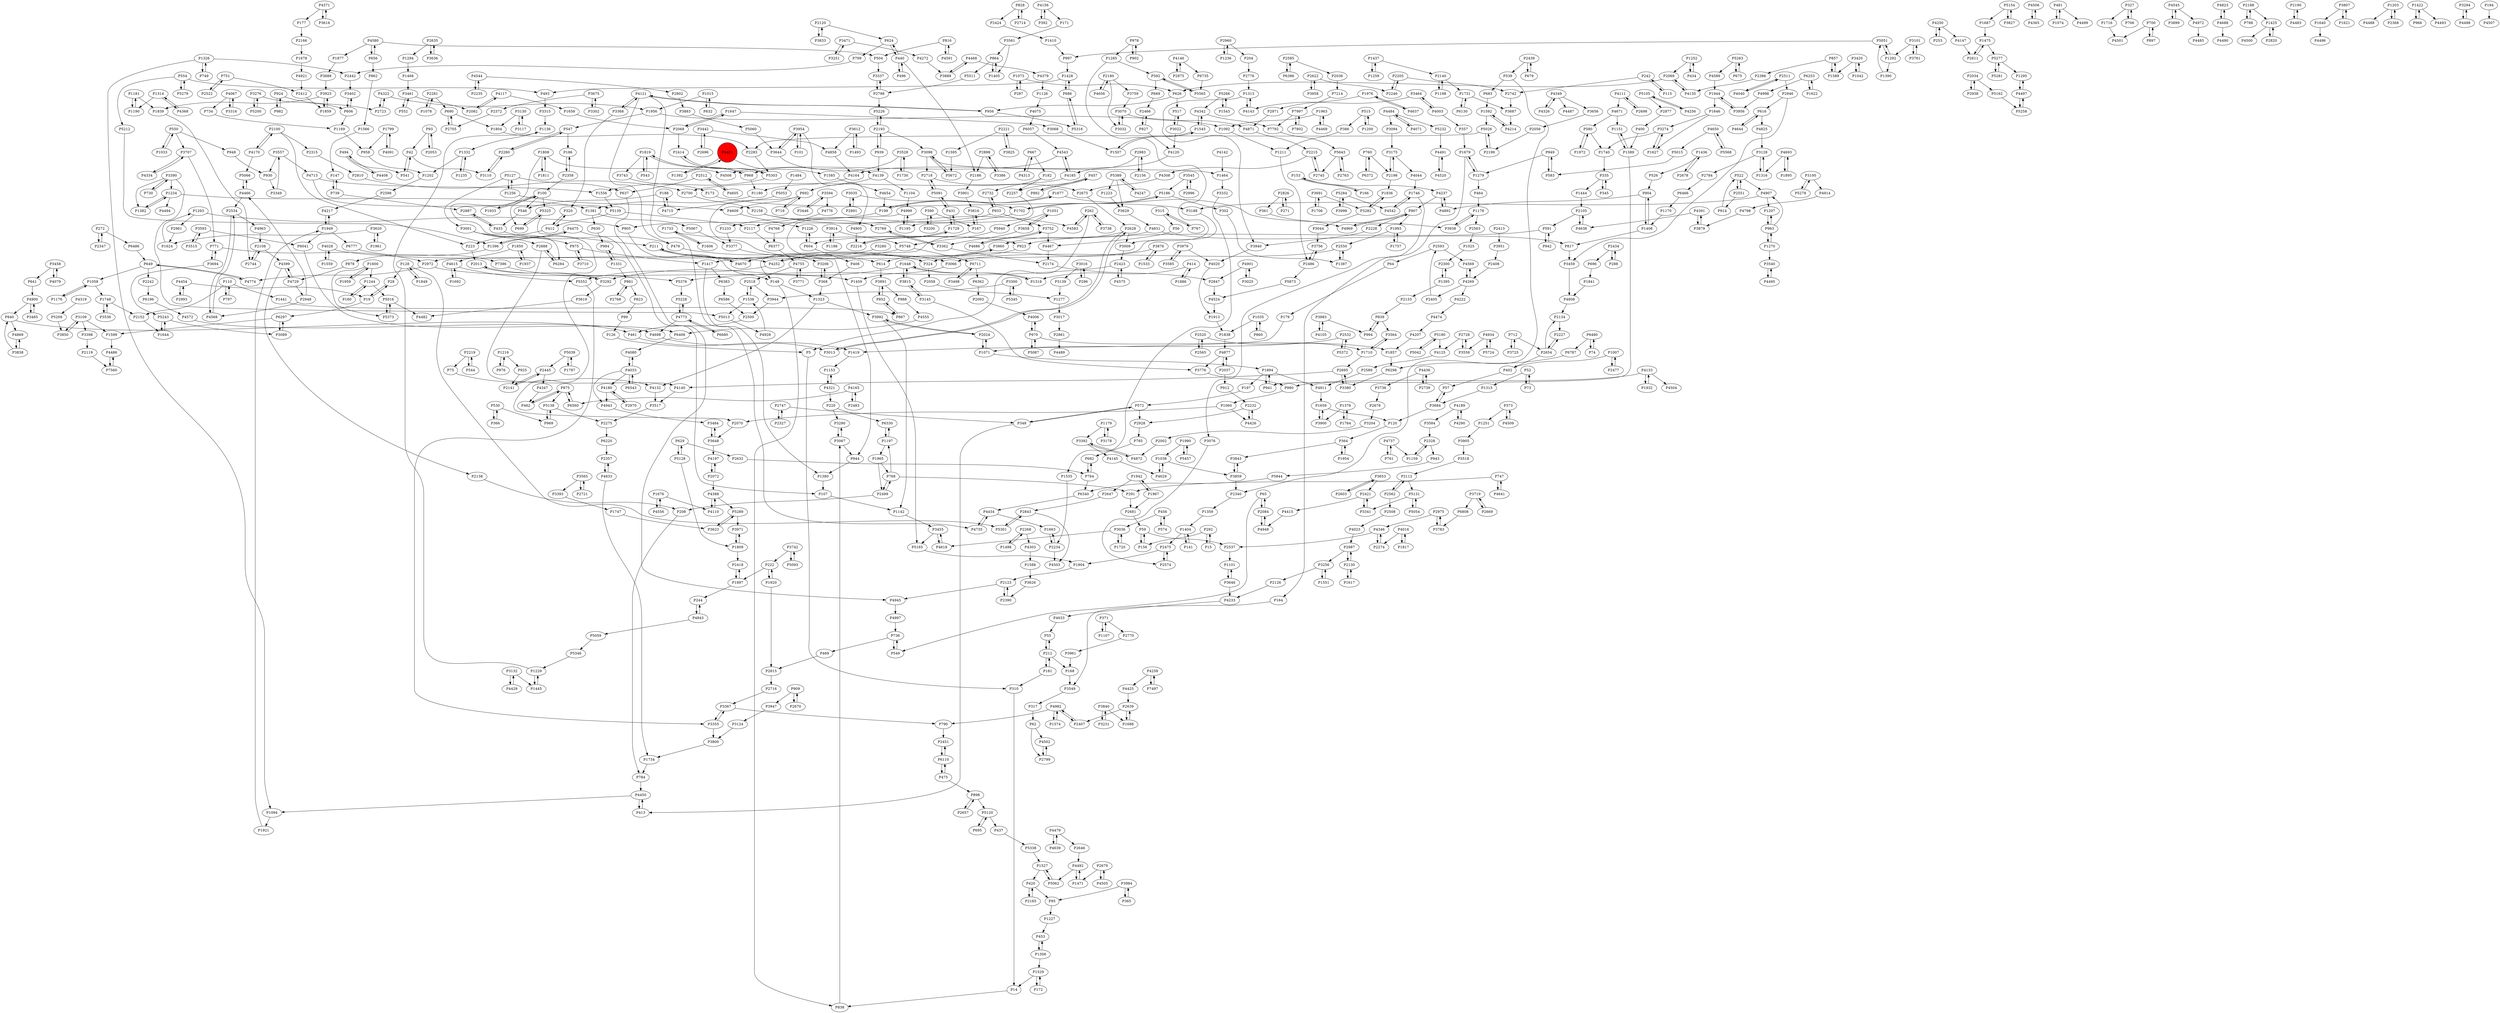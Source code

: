 digraph {
	P1428 -> P493
	P19 -> P6297
	P2442 -> P3402
	P968 -> P1180
	P4877 -> P2037
	P2072 -> P4197
	P3017 -> P2861
	P1687 -> P1475
	P3761 -> P3101
	P1007 -> P2477
	P4133 -> P1932
	P4143 -> P1313
	P3850 -> P3109
	P3992 -> P2024
	P2961 -> P1624
	P1559 -> P4028
	P504 -> P3337
	P89 -> P126
	P4466 -> P5066
	P5568 -> P4650
	P1223 -> P3629
	P1007 -> P402
	P839 -> P994
	P1376 -> P1764
	P4033 -> P4180
	P4197 -> P2072
	P2002 -> P4872
	P1252 -> P434
	P14 -> P838
	P768 -> P1197
	P4020 -> P1913
	P1436 -> P526
	P6297 -> P1599
	P2728 -> P4125
	P3648 -> P4197
	P4506 -> P4365
	P4140 -> P3517
	P4871 -> P2215
	P5062 -> P1527
	P4544 -> P2802
	P4222 -> P4474
	P2058 -> P1277
	P481 -> P1074
	P3302 -> P3675
	P2358 -> P100
	P1894 -> P197
	P335 -> P1444
	P2232 -> P2928
	P1993 -> P1757
	P3464 -> P4003
	P1731 -> P6130
	P1809 -> P2418
	P420 -> P2165
	P2993 -> P4454
	P5087 -> P970
	P1404 -> P141
	P4715 -> P188
	P4117 -> P1658
	P1897 -> P2418
	P898 -> P2657
	P6298 -> P3380
	P1877 -> P3688
	P827 -> P2466
	P2551 -> P914
	P2423 -> P5376
	P2888 -> P6284
	P4755 -> P3771
	P3594 -> P3446
	P1841 -> P4808
	P3274 -> P1627
	P4349 -> P4326
	P2744 -> P2108
	P686 -> P5316
	P1710 -> P2695
	P327 -> P1716
	P5131 -> P5054
	P4650 -> P5568
	P912 -> P2232
	P4997 -> P736
	P4637 -> P1976
	P4237 -> P907
	P4347 -> P462
	P4575 -> P2423
	P1622 -> P6253
	P1734 -> P784
	P1256 -> P4609
	P220 -> P3290
	P4798 -> P3879
	P390 -> P167
	P857 -> P2386
	P994 -> P839
	P592 -> P669
	P4735 -> P4434
	P100 -> P1933
	P626 -> P956
	P2565 -> P2520
	P2946 -> P3459
	P2268 -> P1498
	P2340 -> P1359
	P2280 -> P547
	P2598 -> P4217
	P3442 -> P4858
	P4474 -> P4207
	P1259 -> P1437
	P4943 -> P3484
	P272 -> P6486
	P4524 -> P1913
	P3742 -> P5093
	P949 -> P583
	P4147 -> P2611
	P949 -> P1279
	P2739 -> P4436
	P1648 -> P3292
	P2445 -> P2141
	P1316 -> P3128
	P630 -> P984
	P3455 -> P5165
	P1857 -> P6298
	P904 -> P1408
	P3688 -> P3923
	P4492 -> P1471
	P3390 -> P5013
	P3251 -> P3471
	P574 -> P456
	P3101 -> P3761
	P1659 -> P3900
	P1748 -> P2152
	P3938 -> P1178
	P4773 -> P5228
	P541 -> P42
	P1959 -> P1600
	P2551 -> P522
	P4170 -> P2100
	P1234 -> P1382
	P4545 -> P3899
	P302 -> P1387
	P930 -> P3349
	P15 -> P292
	P1475 -> P2611
	P3984 -> P365
	P3124 -> P3800
	P371 -> P2770
	P2123 -> P2390
	P469 -> P2815
	P1417 -> P1380
	P5066 -> P4466
	P3393 -> P1747
	P3593 -> P3515
	P1382 -> P1234
	P6220 -> P2357
	P5059 -> P5346
	P4475 -> P107
	P5552 -> P3355
	P768 -> P291
	P1405 -> P864
	P522 -> P4907
	P771 -> P2972
	P1292 -> P1390
	P580 -> P1972
	P2424 -> P1410
	P288 -> P2434
	P712 -> P3725
	P390 -> P3200
	P7214 -> P7997
	P1107 -> P371
	P291 -> P2681
	P4388 -> P4110
	P3001 -> P6284
	P1617 -> P2130
	P4755 -> P2518
	P2174 -> P2847
	P1094 -> P1921
	P1390 -> P5051
	P3044 -> P3756
	P5105 -> P4256
	P3001 -> P2888
	P5015 -> P583
	P2611 -> P1475
	P1178 -> P2563
	P4185 -> P2700
	P624 -> P440
	P924 -> P2723
	P2747 -> P348
	P958 -> P1202
	P4572 -> P4698
	P5154 -> P3827
	P2105 -> P591
	P2888 -> P4140
	P366 -> P530
	P2875 -> P4146
	P153 -> P166
	P4436 -> P2739
	P4346 -> P2537
	P3710 -> P975
	P4945 -> P4997
	P1895 -> P4693
	P909 -> P2670
	P2654 -> P2227
	P3035 -> P2891
	P1464 -> P3332
	P3098 -> P2718
	P695 -> P5120
	P4892 -> P4237
	P335 -> P345
	P7997 -> P7792
	P1073 -> P287
	P3833 -> P2120
	P3594 -> P4776
	P3471 -> P4272
	P616 -> P4825
	P2215 -> P4308
	P5 -> P310
	P840 -> P4869
	P4774 -> P649
	P3771 -> P4755
	P3840 -> P3231
	P2034 -> P2938
	P2718 -> P2675
	P2130 -> P2987
	P2216 -> P1729
	P197 -> P572
	P1990 -> P1038
	P3256 -> P1551
	P4491 -> P4520
	P414 -> P1886
	P2972 -> P1459
	P1015 -> P1956
	P1748 -> P3536
	P1949 -> P6041
	P7997 -> P7802
	P95 -> P1227
	P690 -> P1804
	P3859 -> P2340
	P6383 -> P6586
	P4580 -> P1877
	P4391 -> P3879
	P1015 -> P632
	P1949 -> P6777
	P2439 -> P679
	P1170 -> P1408
	P1035 -> P860
	P3653 -> P2421
	P2522 -> P751
	P4877 -> P3776
	P3725 -> P712
	P1244 -> P160
	P1808 -> P4508
	P1595 -> P5672
	P2108 -> P4399
	P1677 -> P199
	P3752 -> P4467
	P6330 -> P1197
	P1176 -> P1058
	P28 -> P19
	P402 -> P57
	P3420 -> P1589
	P1545 -> P4342
	P1226 -> P604
	P4321 -> P220
	P683 -> P1592
	P1408 -> P904
	P4091 -> P1799
	P6480 -> P74
	P790 -> P2451
	P2234 -> P1663
	P1313 -> P4143
	P3485 -> P4900
	P768 -> P2499
	P2698 -> P4111
	P526 -> P904
	P494 -> P4408
	P7396 -> P5376
	P4823 -> P4688
	P3743 -> P173
	P2205 -> P2742
	P5289 -> P3971
	P3838 -> P4869
	P4326 -> P4349
	P5200 -> P3276
	P970 -> P4006
	P546 -> P433
	P864 -> P5511
	P878 -> P4729
	P4170 -> P5066
	P692 -> P719
	P686 -> P1428
	P3899 -> P4545
	P1624 -> P1293
	P948 -> P930
	P591 -> P942
	P4003 -> P357
	P6711 -> P3498
	P167 -> P3816
	P1313 -> P3940
	P3827 -> P5154
	P1538 -> P5013
	P1169 -> P958
	P4322 -> P1956
	P220 -> P6330
	P5565 -> P592
	P57 -> P3684
	P1408 -> P817
	P5165 -> P1904
	P2593 -> P4569
	P1285 -> P3009
	P4468 -> P3889
	P2550 -> P3066
	P2716 -> P3367
	P1592 -> P5026
	P110 -> P797
	P2188 -> P788
	P1799 -> P4091
	P5093 -> P3742
	P3561 -> P864
	P2414 -> P5303
	P5016 -> P4482
	P4023 -> P2987
	P5180 -> P4125
	P2100 -> P223
	P3368 -> P4121
	P1976 -> P4637
	P1648 -> P3815
	P2585 -> P6386
	P2190 -> P4483
	P2520 -> P1710
	P3807 -> P1640
	P4121 -> P3368
	P4121 -> P956
	P1954 -> P364
	P6480 -> P6787
	P440 -> P2186
	P547 -> P186
	P1331 -> P984
	P73 -> P52
	P5091 -> P431
	P3392 -> P4145
	P3128 -> P2784
	P2234 -> P4503
	P4006 -> P970
	P2407 -> P4982
	P272 -> P2347
	P3623 -> P5289
	P852 -> P867
	P3280 -> P1417
	P1179 -> P3178
	P1606 -> P1733
	P4075 -> P6057
	P4189 -> P3584
	P4639 -> P4479
	P182 -> P2732
	P2180 -> P3759
	P3446 -> P3594
	P1417 -> P6383
	P1035 -> P1838
	P4901 -> P3025
	P42 -> P541
	P6377 -> P4755
	P1600 -> P1244
	P4346 -> P2274
	P1306 -> P453
	P2126 -> P4233
	P4497 -> P5258
	P3565 -> P3393
	P2140 -> P1731
	P624 -> P799
	P3646 -> P1101
	P1507 -> P1545
	P6560 -> P875
	P4670 -> P211
	P2675 -> P2628
	P3859 -> P3843
	P2165 -> P420
	P2315 -> P2810
	P262 -> P3738
	P1730 -> P3528
	P4469 -> P1963
	P1396 -> P878
	P2562 -> P2508
	P6057 -> P4543
	P2357 -> P4833
	P861 -> P823
	P4969 -> P907
	P4467 -> P2174
	P530 -> P969
	P433 -> P479
	P2971 -> P4871
	P2728 -> P3558
	P1256 -> P5127
	P3905 -> P3518
	P2328 -> P1159
	P816 -> P4591
	P368 -> P1323
	P5303 -> P1556
	P2802 -> P3883
	P2696 -> P3442
	P6253 -> P1622
	P6680 -> P4773
	P2300 -> P1395
	P1702 -> P5186
	P1731 -> P3687
	P3130 -> P1804
	P4484 -> P5232
	P3282 -> P3044
	P2327 -> P2747
	P939 -> P2193
	P242 -> P2742
	P3341 -> P2421
	P3117 -> P3130
	P5042 -> P5180
	P4776 -> P4768
	P1747 -> P3623
	P616 -> P4644
	P2843 -> P4503
	P3067 -> P944
	P3282 -> P1836
	P2603 -> P3653
	P4105 -> P3983
	P2654 -> P2134
	P2718 -> P5091
	P3954 -> P101
	P5284 -> P4542
	P6372 -> P760
	P4825 -> P3128
	P4391 -> P4638
	P4999 -> P1195
	P4313 -> P667
	P3658 -> P3362
	P3900 -> P1659
	P2134 -> P2227
	P3719 -> P6808
	P2676 -> P3204
	P530 -> P366
	P2512 -> P4605
	P700 -> P897
	P4481 -> P1392
	P292 -> P15
	P988 -> P4555
	P3461 -> P552
	P1092 -> P1211
	P6777 -> P7396
	P1746 -> P4542
	P3646 -> P4233
	P799 -> P2442
	P1179 -> P3392
	P1216 -> P976
	P128 -> P28
	P656 -> P862
	P3036 -> P1720
	P1389 -> P1151
	P5016 -> P5373
	P3616 -> P4371
	P4843 -> P5059
	P1692 -> P4615
	P1678 -> P4921
	P626 -> P517
	P2705 -> P690
	P1894 -> P941
	P4833 -> P1734
	P1961 -> P3620
	P739 -> P147
	P42 -> P3110
	P1235 -> P1332
	P4583 -> P262
	P3016 -> P3139
	P440 -> P496
	P4125 -> P2589
	P5844 -> P6340
	P554 -> P493
	P2423 -> P4575
	P3951 -> P2408
	P4556 -> P1676
	P4120 -> P4164
	P5258 -> P4497
	P3545 -> P2996
	P1658 -> P2068
	P1295 -> P4497
	P65 -> P549
	P3691 -> P1706
	P412 -> P223
	P4773 -> P6680
	P4033 -> P4943
	P1956 -> P1092
	P862 -> P1566
	P461 -> P3013
	P4256 -> P5105
	P3992 -> P1142
	P5748 -> P6711
	P861 -> P2768
	P5243 -> P1644
	P3094 -> P3175
	P208 -> P784
	P2563 -> P1025
	P1956 -> P547
	P4633 -> P55
	P914 -> P522
	P4484 -> P4071
	P2628 -> P3860
	P4693 -> P1316
	P2635 -> P3636
	P4544 -> P2235
	P5209 -> P3850
	P5051 -> P997
	P52 -> P73
	P3110 -> P2280
	P3684 -> P120
	P2798 -> P3337
	P629 -> P2632
	P3540 -> P4495
	P3961 -> P168
	P1468 -> P3461
	P1203 -> P4488
	P413 -> P4450
	P2975 -> P3783
	P365 -> P3984
	P5511 -> P2798
	P3292 -> P2013
	P2180 -> P4656
	P4342 -> P7792
	P327 -> P706
	P3979 -> P3585
	P736 -> P549
	P3175 -> P4044
	P2486 -> P5873
	P734 -> P1169
	P4713 -> P1556
	P1498 -> P2268
	P4568 -> P2534
	P244 -> P4843
	P4319 -> P5209
	P2158 -> P4583
	P2593 -> P64
	P4934 -> P3558
	P583 -> P949
	P3891 -> P988
	P1422 -> P966
	P2776 -> P1313
	P1060 -> P4426
	P2574 -> P2475
	P4269 -> P4222
	P2037 -> P4877
	P5091 -> P2718
	P515 -> P1200
	P5228 -> P4773
	P907 -> P4969
	P904 -> P4892
	P2898 -> P3386
	P2140 -> P1198
	P2622 -> P3958
	P1227 -> P453
	P4591 -> P816
	P3274 -> P1740
	P5281 -> P5277
	P2647 -> P2843
	P4033 -> P4080
	P2193 -> P3098
	P315 -> P56
	P5105 -> P2877
	P171 -> P3561
	P3983 -> P994
	P4858 -> P4164
	P186 -> P2358
	P3707 -> P4334
	P1285 -> P592
	P3139 -> P1277
	P4132 -> P3517
	P5277 -> P5281
	P1640 -> P4496
	P2072 -> P4388
	P550 -> P948
	P5724 -> P4934
	P4609 -> P1226
	P2483 -> P4165
	P4495 -> P3540
	P1445 -> P1229
	P3109 -> P3850
	P2635 -> P1294
	P2589 -> P4911
	P1197 -> P1965
	P2632 -> P764
	P3940 -> P4020
	P1236 -> P2960
	P4067 -> P3316
	P942 -> P591
	P4688 -> P4490
	P4258 -> P4425
	P550 -> P1033
	P761 -> P4737
	P147 -> P739
	P1202 -> P2598
	P1679 -> P1279
	P3752 -> P4686
	P4040 -> P2511
	P3032 -> P3070
	P4688 -> P4823
	P3367 -> P3355
	P543 -> P1819
	P1920 -> P2815
	P2714 -> P828
	P164 -> P3549
	P1729 -> P431
	P2654 -> P402
	P4165 -> P6560
	P1180 -> P1381
	P3694 -> P5243
	P4972 -> P4485
	P2421 -> P3341
	P93 -> P42
	P1894 -> P4911
	P400 -> P1389
	P1294 -> P1468
	P1437 -> P1259
	P3984 -> P95
	P2987 -> P2130
	P3368 -> P320
	P3914 -> P5748
	P3815 -> P1648
	P2268 -> P4303
	P1292 -> P5051
	P2386 -> P4135
	P860 -> P1035
	P943 -> P5844
	P2500 -> P461
	P7560 -> P4486
	P1058 -> P1748
	P817 -> P3459
	P3653 -> P2603
	P100 -> P5325
	P2372 -> P2705
	P1326 -> P749
	P3089 -> P6297
	P4247 -> P5389
	P2105 -> P4638
	P4928 -> P1538
	P3584 -> P2328
	P2024 -> P3992
	P6253 -> P4998
	P3195 -> P4914
	P3066 -> P1459
	P2193 -> P939
	P1543 -> P5266
	P1648 -> P1318
	P3128 -> P1316
	P522 -> P2551
	P3067 -> P3290
	P6466 -> P1170
	P1126 -> P4075
	P320 -> P412
	P4111 -> P2698
	P4142 -> P1464
	P2562 -> P2112
	P5026 -> P2283
	P2328 -> P943
	P434 -> P1252
	P2960 -> P1236
	P1293 -> P905
	P2198 -> P3175
	P5301 -> P2843
	P4545 -> P4972
	P1441 -> P867
	P315 -> P767
	P153 -> P4237
	P1038 -> P3859
	P978 -> P902
	P1181 -> P1190
	P682 -> P764
	P3377 -> P3206
	P2405 -> P2593
	P3558 -> P2728
	P2024 -> P1071
	P1033 -> P550
	P2228 -> P3940
	P3956 -> P1944
	P456 -> P574
	P3025 -> P4901
	P2082 -> P4117
	P3687 -> P4214
	P2970 -> P4180
	P3332 -> P1535
	P5051 -> P1292
	P4028 -> P4252
	P110 -> P2152
	P939 -> P4139
	P760 -> P6372
	P1323 -> P4132
	P494 -> P541
	P1592 -> P4214
	P3825 -> P2221
	P5120 -> P695
	P6586 -> P2500
	P296 -> P3016
	P3098 -> P5672
	P287 -> P1073
	P2768 -> P861
	P3518 -> P2112
	P1585 -> P4654
	P222 -> P1897
	P3901 -> P3816
	P747 -> P291
	P1811 -> P1808
	P4907 -> P3188
	P3675 -> P2372
	P2100 -> P2315
	P2670 -> P909
	P2723 -> P4322
	P5389 -> P3629
	P2242 -> P6196
	P4434 -> P1663
	P4269 -> P2405
	P614 -> P3891
	P5139 -> P2117
	P3068 -> P1507
	P749 -> P1326
	P6130 -> P1731
	P2678 -> P1436
	P5243 -> P3089
	P592 -> P5565
	P970 -> P1857
	P3132 -> P1445
	P1151 -> P1389
	P262 -> P4583
	P3876 -> P324
	P1538 -> P2518
	P3009 -> P2423
	P699 -> P5325
	P2068 -> P1647
	P4569 -> P4269
	P222 -> P1920
	P1404 -> P2475
	P2368 -> P1203
	P4901 -> P2847
	P120 -> P364
	P3316 -> P4067
	P6711 -> P6362
	P4982 -> P790
	P4111 -> P4671
	P2695 -> P4140
	P606 -> P1169
	P2960 -> P204
	P2518 -> P3944
	P1944 -> P3956
	P4434 -> P4735
	P6041 -> P6406
	P212 -> P55
	P4479 -> P4639
	P4003 -> P3464
	P2520 -> P2565
	P115 -> P242
	P2518 -> P1538
	P56 -> P4467
	P3315 -> P1136
	P166 -> P153
	P1967 -> P2681
	P1181 -> P1839
	P1942 -> P2647
	P2639 -> P2407
	P606 -> P3402
	P4156 -> P171
	P679 -> P2439
	P3390 -> P1382
	P4729 -> P2948
	P4233 -> P4633
	P2550 -> P1387
	P550 -> P3707
	P1663 -> P2234
	P310 -> P14
	P747 -> P4641
	P204 -> P2776
	P2186 -> P3901
	P1972 -> P580
	P2188 -> P1425
	P4146 -> P6735
	P969 -> P5138
	P2508 -> P4023
	P852 -> P3891
	P211 -> P4670
	P5672 -> P3098
	P5940 -> P5748
	P4914 -> P4798
	P75 -> P4132
	P1190 -> P1181
	P5873 -> P4524
	P1211 -> P2486
	P4067 -> P734
	P1921 -> P1949
	P168 -> P3549
	P3188 -> P2972
	P1315 -> P3684
	P6196 -> P4572
	P2219 -> P544
	P667 -> P182
	P760 -> P2198
	P6110 -> P475
	P1234 -> P4494
	P897 -> P700
	P2108 -> P2744
	P1203 -> P2368
	P4044 -> P1746
	P172 -> P1529
	P554 -> P5279
	P3195 -> P5278
	P4481 -> P1585
	P4408 -> P494
	P1646 -> P3274
	P604 -> P1226
	P357 -> P1679
	P4502 -> P2799
	P3691 -> P3282
	P3620 -> P1624
	P3838 -> P840
	P840 -> P461
	P515 -> P386
	P3954 -> P4905
	P1574 -> P4982
	P324 -> P2058
	P2036 -> P7214
	P1804 -> P2283
	P1234 -> P1381
	P1746 -> P3076
	P2534 -> P4963
	P6110 -> P2451
	P2084 -> P65
	P5232 -> P4491
	P4729 -> P4399
	P52 -> P1315
	P5154 -> P1687
	P5289 -> P3623
	P2130 -> P1617
	P364 -> P1954
	P2763 -> P5643
	P2679 -> P4505
	P3362 -> P2769
	P253 -> P4250
	P3883 -> P5060
	P2056 -> P2199
	P2227 -> P2654
	P2439 -> P539
	P3891 -> P852
	P408 -> P368
	P3458 -> P4079
	P1937 -> P1850
	P199 -> P1677
	P1251 -> P3905
	P3564 -> P1710
	P875 -> P462
	P2221 -> P1595
	P4121 -> P479
	P1551 -> P3256
	P3022 -> P4120
	P1965 -> P768
	P1963 -> P4469
	P5060 -> P3644
	P414 -> P1318
	P1153 -> P4321
	P982 -> P924
	P4117 -> P2082
	P2123 -> P4945
	P126 -> P5
	P1716 -> P4501
	P2120 -> P624
	P364 -> P3843
	P2198 -> P1836
	P74 -> P6480
	P788 -> P2188
	P547 -> P2280
	P4436 -> P3736
	P179 -> P1419
	P984 -> P1331
	P1819 -> P3743
	P3707 -> P771
	P4214 -> P1592
	P3619 -> P4482
	P1071 -> P1894
	P1216 -> P925
	P4650 -> P5015
	P110 -> P1441
	P907 -> P1993
	P580 -> P1740
	P59 -> P2537
	P7497 -> P4258
	P4016 -> P2274
	P5026 -> P2199
	P784 -> P4450
	P1904 -> P2123
	P496 -> P440
	P1306 -> P1529
	P649 -> P2242
	P3923 -> P1839
	P975 -> P1417
	P909 -> P3947
	P816 -> P504
	P823 -> P89
	P3013 -> P2628
	P4644 -> P616
	P101 -> P3954
	P5278 -> P3195
	P453 -> P1306
	P1396 -> P4475
	P2274 -> P4346
	P2445 -> P4347
	P857 -> P1589
	P2975 -> P4346
	P2843 -> P5301
	P3889 -> P4468
	P4768 -> P6377
	P4139 -> P692
	P1527 -> P5062
	P4145 -> P4629
	P3109 -> P3398
	P4638 -> P2105
	P1419 -> P1153
	P1740 -> P335
	P2486 -> P3756
	P5372 -> P2532
	P4365 -> P4506
	P1849 -> P128
	P2408 -> P4269
	P4454 -> P2993
	P2861 -> P4489
	P3528 -> P1730
	P649 -> P1058
	P3515 -> P3593
	P924 -> P982
	P4831 -> P817
	P5316 -> P686
	P4693 -> P1895
	P1676 -> P4110
	P4963 -> P2108
	P3355 -> P3367
	P2466 -> P827
	P4371 -> P177
	P2639 -> P1688
	P1195 -> P4999
	P1527 -> P420
	P902 -> P978
	P2412 -> P1859
	P2156 -> P2983
	P1932 -> P4133
	P667 -> P4313
	P1025 -> P2300
	P3256 -> P2126
	P4080 -> P4033
	P6735 -> P5565
	P3719 -> P2669
	P1178 -> P3938
	P5186 -> P302
	P3200 -> P390
	P4399 -> P2138
	P2810 -> P2700
	P1886 -> P414
	P4905 -> P2216
	P3536 -> P1748
	P1566 -> P147
	P6386 -> P2585
	P440 -> P624
	P1293 -> P2961
	P730 -> P3390
	P1136 -> P1332
	P3658 -> P1051
	P177 -> P2166
	P3612 -> P1493
	P475 -> P898
	P692 -> P4609
	P5389 -> P1223
	P956 -> P5316
	P4133 -> P980
	P4342 -> P1545
	P3684 -> P57
	P371 -> P1107
	P1436 -> P2678
	P4872 -> P3392
	P4207 -> P1857
	P6297 -> P3089
	P2215 -> P2745
	P348 -> P572
	P2826 -> P361
	P3076 -> P2574
	P1207 -> P963
	P1277 -> P3017
	P700 -> P4501
	P475 -> P6110
	P3979 -> P4020
	P2877 -> P400
	P2695 -> P3380
	P3498 -> P6711
	P5373 -> P5016
	P3944 -> P2500
	P457 -> P892
	P4165 -> P2483
	P2646 -> P4492
	P4272 -> P3889
	P5277 -> P1295
	P1395 -> P2133
	P4686 -> P3752
	P1060 -> P2070
	P457 -> P2257
	P2100 -> P4170
	P3145 -> P3776
	P1051 -> P5940
	P348 -> P413
	P1318 -> P1648
	P1229 -> P1445
	P2669 -> P3719
	P1729 -> P2216
	P188 -> P546
	P4258 -> P7497
	P4454 -> P19
	P1799 -> P958
	P4164 -> P1180
	P3971 -> P1809
	P1710 -> P3564
	P3392 -> P4872
	P1252 -> P2069
	P1993 -> P2550
	P1038 -> P4629
	P2281 -> P1078
	P966 -> P1422
	P5131 -> P3341
	P2983 -> P4185
	P6543 -> P4033
	P1556 -> P5139
	P1381 -> P630
	P3204 -> P2002
	P3035 -> P1702
	P5279 -> P554
	P4252 -> P3860
	P1279 -> P464
	P188 -> P4715
	P1787 -> P5039
	P706 -> P327
	P5138 -> P2275
	P1859 -> P3923
	P1159 -> P2328
	P933 -> P2732
	P4900 -> P840
	P4998 -> P3956
	P1720 -> P3036
	P898 -> P5120
	P1326 -> P1094
	P368 -> P3206
	P373 -> P1251
	P2799 -> P4502
	P3557 -> P4713
	P554 -> P5212
	P6406 -> P4080
	P4121 -> P4735
	P2742 -> P3687
	P4589 -> P1944
	P5053 -> P4715
	P1942 -> P1967
	P4921 -> P2412
	P3109 -> P1599
	P4016 -> P1817
	P4629 -> P1038
	P2280 -> P3110
	P199 -> P1233
	P764 -> P6340
	P5338 -> P1527
	P2537 -> P1101
	P944 -> P1380
	P59 -> P156
	P4189 -> P4290
	P978 -> P1285
	P4250 -> P4147
	P1197 -> P6330
	P3675 -> P3302
	P3636 -> P2635
	P4071 -> P4484
	P1600 -> P1959
	P2221 -> P3825
	P3459 -> P4808
	P2084 -> P4948
	P963 -> P4907
	P3471 -> P3251
	P2117 -> P6377
	P3300 -> P5345
	P2948 -> P4466
	P2180 -> P3032
	P544 -> P2219
	P3742 -> P222
	P4907 -> P1207
	P5263 -> P4589
	P3694 -> P771
	P3561 -> P1405
	P751 -> P2522
	P464 -> P1178
	P2138 -> P208
	P2983 -> P2156
	P19 -> P28
	P4948 -> P2084
	P2972 -> P4774
	P2499 -> P208
	P433 -> P2887
	P6808 -> P3783
	P7802 -> P7997
	P3402 -> P606
	P2679 -> P1471
	P1808 -> P2070
	P1380 -> P107
	P1976 -> P2971
	P3276 -> P606
	P690 -> P2705
	P4808 -> P2134
	P4466 -> P2534
	P1679 -> P164
	P1545 -> P1507
	P1425 -> P4500
	P1314 -> P4368
	P3367 -> P790
	P1323 -> P3992
	P1270 -> P963
	P4671 -> P1151
	P373 -> P4509
	P5263 -> P675
	P2112 -> P2562
	P1392 -> P4481
	P4505 -> P2679
	P2421 -> P4415
	P3380 -> P2695
	P1819 -> P543
	P1588 -> P3626
	P173 -> P3188
	P1071 -> P2024
	P3876 -> P1533
	P3629 -> P4831
	P4180 -> P2970
	P968 -> P1819
	P7792 -> P5643
	P479 -> P614
	P4250 -> P253
	P6340 -> P4434
	P3355 -> P3800
	P3484 -> P3648
	P345 -> P335
	P2347 -> P272
	P2275 -> P6220
	P1535 -> P2234
	P3626 -> P2390
	P4450 -> P1094
	P1990 -> P5457
	P1702 -> P2117
	P980 -> P1060
	P5643 -> P2763
	P3455 -> P4618
	P976 -> P1216
	P2987 -> P3256
	P2770 -> P3961
	P3759 -> P3070
	P637 -> P4945
	P4618 -> P3455
	P431 -> P5091
	P517 -> P3022
	P572 -> P2928
	P1389 -> P941
	P2585 -> P2036
	P1104 -> P4999
	P262 -> P5
	P3656 -> P2056
	P211 -> P324
	P2257 -> P1195
	P4656 -> P2180
	P1078 -> P2281
	P875 -> P5138
	P1529 -> P14
	P4475 -> P1396
	P4483 -> P2190
	P55 -> P212
	P1621 -> P3807
	P3549 -> P317
	P223 -> P2013
	P3840 -> P1688
	P93 -> P2053
	P3843 -> P3859
	P632 -> P1015
	P549 -> P736
	P2732 -> P933
	P456 -> P3036
	P181 -> P310
	P3860 -> P4252
	P4615 -> P5552
	P2928 -> P785
	P591 -> P923
	P1074 -> P481
	P4520 -> P4491
	P2451 -> P6110
	P3294 -> P4498
	P5325 -> P699
	P3098 -> P1464
	P1850 -> P4615
	P2037 -> P912
	P3517 -> P2275
	P1437 -> P2140
	P5127 -> P637
	P4654 -> P199
	P3958 -> P2622
	P4033 -> P6543
	P3783 -> P2975
	P907 -> P2228
	P181 -> P212
	P167 -> P148
	P3442 -> P2696
	P4426 -> P2232
	P828 -> P2424
	P4133 -> P4504
	P242 -> P115
	P4399 -> P4729
	P2141 -> P2445
	P2747 -> P2327
	P1676 -> P4556
	P4492 -> P5062
	P4773 -> P4698
	P2700 -> P2158
	P4999 -> P944
	P5128 -> P1809
	P905 -> P148
	P4349 -> P3656
	P5376 -> P5228
	P3206 -> P368
	P2477 -> P1007
	P970 -> P5087
	P1647 -> P3068
	P5039 -> P1787
	P493 -> P3315
	P5643 -> P2745
	P4237 -> P4892
	P1475 -> P5277
	P1200 -> P515
	P5139 -> P412
	P1410 -> P997
	P2070 -> P3648
	P4371 -> P3616
	P2219 -> P75
	P3776 -> P980
	P712 -> P2654
	P3276 -> P5200
	P2681 -> P59
	P160 -> P1244
	P3620 -> P1961
	P827 -> P4120
	P696 -> P1841
	P5748 -> P4670
	P5266 -> P1543
	P3016 -> P296
	P3914 -> P1188
	P4217 -> P1949
	P1493 -> P3612
	P5120 -> P437
	P431 -> P1729
	P1897 -> P244
	P2499 -> P768
	P4737 -> P761
	P2532 -> P5372
	P128 -> P1849
	P1706 -> P3691
	P1425 -> P2820
	P1188 -> P3914
	P875 -> P6560
	P1600 -> P5373
	P6362 -> P2093
	P4349 -> P4487
	P3644 -> P3954
	P3738 -> P262
	P1808 -> P1811
	P5162 -> P5258
	P2390 -> P2123
	P6284 -> P2888
	P2511 -> P4040
	P62 -> P2799
	P3923 -> P1859
	P867 -> P852
	P736 -> P469
	P5180 -> P5042
	P4269 -> P4569
	P975 -> P3710
	P3130 -> P3117
	P1042 -> P3420
	P3557 -> P930
	P1757 -> P1993
	P437 -> P5338
	P1644 -> P5243
	P5039 -> P2445
	P5226 -> P2193
	P1764 -> P1376
	P4641 -> P747
	P3398 -> P2119
	P2826 -> P271
	P3337 -> P2798
	P1331 -> P861
	P4833 -> P2357
	P1332 -> P1235
	P5266 -> P4342
	P148 -> P838
	P4079 -> P3458
	P3593 -> P6041
	P412 -> P320
	P1836 -> P3282
	P3998 -> P5284
	P1963 -> P1092
	P2820 -> P1425
	P767 -> P315
	P1051 -> P3658
	P539 -> P2340
	P2948 -> P4568
	P4497 -> P1295
	P1381 -> P5067
	P3464 -> P4143
	P3175 -> P2198
	P4498 -> P3294
	P1933 -> P100
	P3800 -> P1734
	P1733 -> P923
	P2205 -> P2246
	P5067 -> P3377
	P3420 -> P1042
	P4831 -> P604
	P3458 -> P641
	P4843 -> P244
	P156 -> P59
	P2069 -> P626
	P2946 -> P616
	P649 -> P4774
	P2622 -> P2246
	P4388 -> P5289
	P1627 -> P3274
	P3585 -> P3979
	P1332 -> P1202
	P1326 -> P2442
	P2898 -> P2186
	P5284 -> P3998
	P669 -> P2466
	P271 -> P2826
	P1688 -> P2639
	P4110 -> P4388
	P2120 -> P3833
	P1817 -> P4016
	P1428 -> P686
	P2013 -> P3292
	P3036 -> P4618
	P3807 -> P1621
	P4185 -> P4543
	P4605 -> P2512
	P1733 -> P1606
	P2413 -> P3951
	P1659 -> P120
	P1965 -> P2499
	P4139 -> P1104
	P4303 -> P1588
	P2358 -> P186
	P4321 -> P1153
	P797 -> P110
	P62 -> P4502
	P3947 -> P3124
	P1589 -> P857
	P3612 -> P4858
	P771 -> P3694
	P392 -> P4156
	P2246 -> P2205
	P4135 -> P2069
	P1529 -> P172
	P1484 -> P5053
	P5325 -> P211
	P1459 -> P5165
	P462 -> P875
	P839 -> P3564
	P6486 -> P649
	P1819 -> P968
	P1920 -> P222
	P4252 -> P5552
	P4869 -> P3838
	P3132 -> P4429
	P1422 -> P4493
	P3386 -> P2898
	P100 -> P699
	P2532 -> P1071
	P552 -> P3461
	P3816 -> P167
	P997 -> P1428
	P5127 -> P3001
	P107 -> P1142
	P2283 -> P5303
	P420 -> P95
	P572 -> P348
	P3954 -> P3644
	P1142 -> P3455
	P1270 -> P3540
	P4290 -> P4189
	P923 -> P614
	P4543 -> P4185
	P3001 -> P975
	P3736 -> P2676
	P3390 -> P730
	P1058 -> P1176
	P1314 -> P1190
	P4934 -> P5724
	P3879 -> P4391
	P838 -> P3067
	P292 -> P156
	P963 -> P1207
	P4429 -> P3132
	P4180 -> P4943
	P764 -> P682
	P2511 -> P2946
	P2199 -> P5026
	P2152 -> P1644
	P4479 -> P2646
	P3362 -> P2174
	P5346 -> P1229
	P100 -> P546
	P4334 -> P3707
	P1838 -> P4877
	P386 -> P1211
	P3545 -> P5186
	P65 -> P2084
	P2434 -> P696
	P2053 -> P93
	P4509 -> P373
	P4542 -> P1746
	P2512 -> P637
	P3290 -> P3067
	P5013 -> P4928
	P3145 -> P3815
	P5127 -> P1256
	P5212 -> P1396
	P864 -> P1405
	P148 -> P1323
	P3292 -> P3619
	P1101 -> P3646
	P4911 -> P1659
	P3101 -> P1292
	P5389 -> P4247
	P4982 -> P1574
	P3565 -> P2721
	P2628 -> P3013
	P3648 -> P3484
	P2996 -> P3545
	P2938 -> P2034
	P4580 -> P656
	P2475 -> P2574
	P629 -> P5128
	P4468 -> P4379
	P4698 -> P1419
	P128 -> P5301
	P3815 -> P3145
	P2534 -> P4568
	P4146 -> P2875
	P1949 -> P4217
	P1677 -> P3938
	P4484 -> P3094
	P3528 -> P968
	P3178 -> P1179
	P361 -> P4969
	P1198 -> P2140
	P2166 -> P1678
	P2034 -> P5162
	P4982 -> P2407
	P4580 -> P504
	P1244 -> P5016
	P2798 -> P5226
	P5303 -> P2414
	P5186 -> P1702
	P2769 -> P3362
	P4450 -> P413
	P5457 -> P1990
	P2158 -> P2769
	P1387 -> P2550
	P1395 -> P2300
	P4322 -> P2723
	P3983 -> P4105
	P656 -> P4580
	P751 -> P2412
	P4156 -> P392
	P1646 -> P1627
	P1229 -> P1136
	P4379 -> P1126
	P1599 -> P4486
	P2847 -> P4524
	P1359 -> P1404
	P3756 -> P2486
	P692 -> P3066
	P4368 -> P1314
	P1533 -> P3876
	P4900 -> P3485
	P5345 -> P3300
	P3022 -> P517
	P212 -> P181
	P4615 -> P1692
	P2068 -> P2414
	P4543 -> P4508
	P3644 -> P4139
	P2232 -> P4426
	P539 -> P683
	P2069 -> P4135
	P1233 -> P3377
	P675 -> P5263
	P3349 -> P3557
	P963 -> P1270
	P317 -> P62
	P2721 -> P3565
	P2657 -> P898
	P2475 -> P1904
	P3461 -> P2082
	P4425 -> P2639
	P1279 -> P1679
	P2418 -> P1897
	P4555 -> P6406
	P182 -> P2257
	P2193 -> P5226
	P2784 -> P6466
	P739 -> P2887
	P4671 -> P580
	P2112 -> P5131
	P481 -> P4499
	P2093 -> P4006
	P1647 -> P2068
	P64 -> P179
	P3070 -> P3032
	P3231 -> P3840
	P2887 -> P433
	P2281 -> P690
	P2815 -> P2716
	P1839 -> P2744
	P1471 -> P4492
	P2119 -> P7560
	P3390 -> P1234
	P4028 -> P1559
	P6787 -> P6298
	P719 -> P692
	P5128 -> P629
	P2434 -> P288
	P925 -> P2141
	P828 -> P2714
	P2235 -> P4544
	P4713 -> P5139
	P892 -> P457
	P2745 -> P2215
	P4415 -> P4948
	P1850 -> P1937
	P3070 -> P4871
	P212 -> P168
	P5138 -> P969
	P4737 -> P1159
	P933 -> P3752
	P5054 -> P5131
	P956 -> P4121
	P2133 -> P839
	P604 -> P408
	P2891 -> P3035
	P1444 -> P2105
	P1809 -> P3971
	P641 -> P4900
	P1376 -> P3900
	P785 -> P682
	P933 -> P905
	P1967 -> P1942
	P941 -> P1894
	P1073 -> P626
	P1944 -> P1646
	P194 -> P4507
	P4486 -> P7560
	P2628 -> P3009
	P4308 -> P2675
	P3300 -> P3944
	P1913 -> P1838
	P141 -> P1404
	P4481 [shape=circle]
	P4481 [style=filled]
	P4481 [fillcolor=red]
}